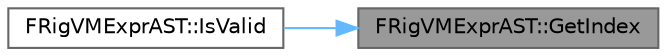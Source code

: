 digraph "FRigVMExprAST::GetIndex"
{
 // INTERACTIVE_SVG=YES
 // LATEX_PDF_SIZE
  bgcolor="transparent";
  edge [fontname=Helvetica,fontsize=10,labelfontname=Helvetica,labelfontsize=10];
  node [fontname=Helvetica,fontsize=10,shape=box,height=0.2,width=0.4];
  rankdir="RL";
  Node1 [id="Node000001",label="FRigVMExprAST::GetIndex",height=0.2,width=0.4,color="gray40", fillcolor="grey60", style="filled", fontcolor="black",tooltip="returns the index of this expression within the parser's storage"];
  Node1 -> Node2 [id="edge1_Node000001_Node000002",dir="back",color="steelblue1",style="solid",tooltip=" "];
  Node2 [id="Node000002",label="FRigVMExprAST::IsValid",height=0.2,width=0.4,color="grey40", fillcolor="white", style="filled",URL="$de/dbc/classFRigVMExprAST.html#afd9bbdf349788b48f725bf6fa5b90270",tooltip="returns true if the expressoin is valid"];
}
